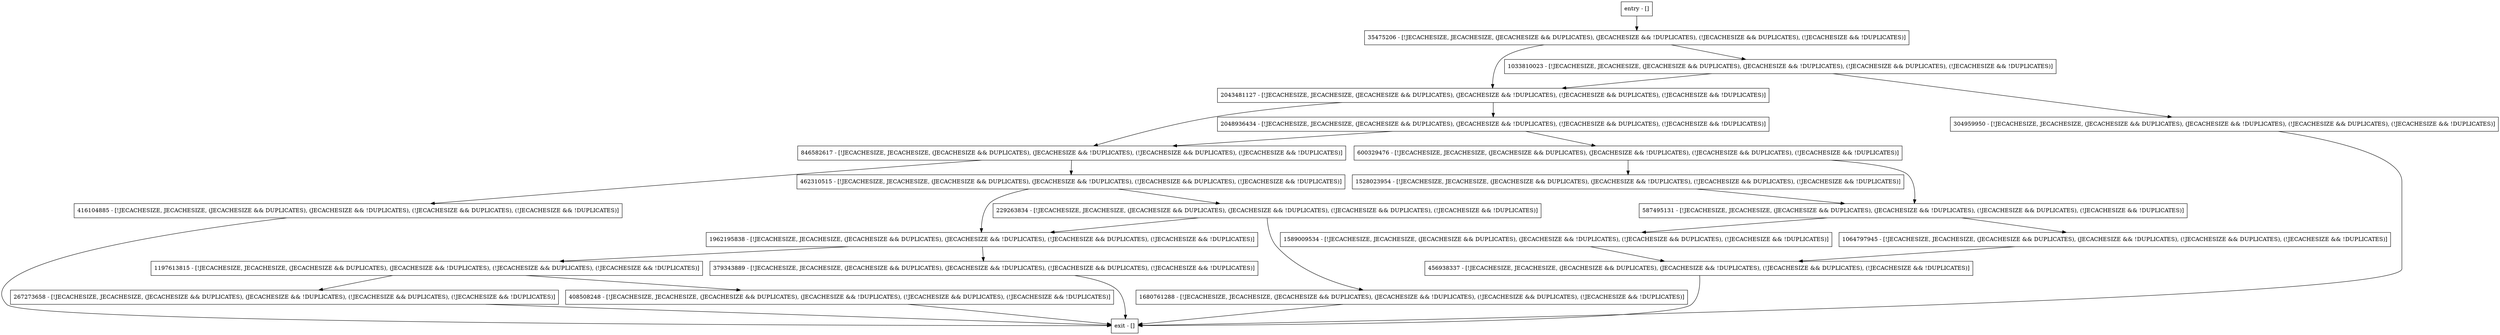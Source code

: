 digraph getWritableLocker {
node [shape=record];
1528023954 [label="1528023954 - [!JECACHESIZE, JECACHESIZE, (JECACHESIZE && DUPLICATES), (JECACHESIZE && !DUPLICATES), (!JECACHESIZE && DUPLICATES), (!JECACHESIZE && !DUPLICATES)]"];
846582617 [label="846582617 - [!JECACHESIZE, JECACHESIZE, (JECACHESIZE && DUPLICATES), (JECACHESIZE && !DUPLICATES), (!JECACHESIZE && DUPLICATES), (!JECACHESIZE && !DUPLICATES)]"];
1589009534 [label="1589009534 - [!JECACHESIZE, JECACHESIZE, (JECACHESIZE && DUPLICATES), (JECACHESIZE && !DUPLICATES), (!JECACHESIZE && DUPLICATES), (!JECACHESIZE && !DUPLICATES)]"];
304959950 [label="304959950 - [!JECACHESIZE, JECACHESIZE, (JECACHESIZE && DUPLICATES), (JECACHESIZE && !DUPLICATES), (!JECACHESIZE && DUPLICATES), (!JECACHESIZE && !DUPLICATES)]"];
2048936434 [label="2048936434 - [!JECACHESIZE, JECACHESIZE, (JECACHESIZE && DUPLICATES), (JECACHESIZE && !DUPLICATES), (!JECACHESIZE && DUPLICATES), (!JECACHESIZE && !DUPLICATES)]"];
587495131 [label="587495131 - [!JECACHESIZE, JECACHESIZE, (JECACHESIZE && DUPLICATES), (JECACHESIZE && !DUPLICATES), (!JECACHESIZE && DUPLICATES), (!JECACHESIZE && !DUPLICATES)]"];
1962195838 [label="1962195838 - [!JECACHESIZE, JECACHESIZE, (JECACHESIZE && DUPLICATES), (JECACHESIZE && !DUPLICATES), (!JECACHESIZE && DUPLICATES), (!JECACHESIZE && !DUPLICATES)]"];
1680761288 [label="1680761288 - [!JECACHESIZE, JECACHESIZE, (JECACHESIZE && DUPLICATES), (JECACHESIZE && !DUPLICATES), (!JECACHESIZE && DUPLICATES), (!JECACHESIZE && !DUPLICATES)]"];
2043481127 [label="2043481127 - [!JECACHESIZE, JECACHESIZE, (JECACHESIZE && DUPLICATES), (JECACHESIZE && !DUPLICATES), (!JECACHESIZE && DUPLICATES), (!JECACHESIZE && !DUPLICATES)]"];
35475206 [label="35475206 - [!JECACHESIZE, JECACHESIZE, (JECACHESIZE && DUPLICATES), (JECACHESIZE && !DUPLICATES), (!JECACHESIZE && DUPLICATES), (!JECACHESIZE && !DUPLICATES)]"];
1033810023 [label="1033810023 - [!JECACHESIZE, JECACHESIZE, (JECACHESIZE && DUPLICATES), (JECACHESIZE && !DUPLICATES), (!JECACHESIZE && DUPLICATES), (!JECACHESIZE && !DUPLICATES)]"];
456938337 [label="456938337 - [!JECACHESIZE, JECACHESIZE, (JECACHESIZE && DUPLICATES), (JECACHESIZE && !DUPLICATES), (!JECACHESIZE && DUPLICATES), (!JECACHESIZE && !DUPLICATES)]"];
entry [label="entry - []"];
exit [label="exit - []"];
416104885 [label="416104885 - [!JECACHESIZE, JECACHESIZE, (JECACHESIZE && DUPLICATES), (JECACHESIZE && !DUPLICATES), (!JECACHESIZE && DUPLICATES), (!JECACHESIZE && !DUPLICATES)]"];
1197613815 [label="1197613815 - [!JECACHESIZE, JECACHESIZE, (JECACHESIZE && DUPLICATES), (JECACHESIZE && !DUPLICATES), (!JECACHESIZE && DUPLICATES), (!JECACHESIZE && !DUPLICATES)]"];
600329476 [label="600329476 - [!JECACHESIZE, JECACHESIZE, (JECACHESIZE && DUPLICATES), (JECACHESIZE && !DUPLICATES), (!JECACHESIZE && DUPLICATES), (!JECACHESIZE && !DUPLICATES)]"];
462310515 [label="462310515 - [!JECACHESIZE, JECACHESIZE, (JECACHESIZE && DUPLICATES), (JECACHESIZE && !DUPLICATES), (!JECACHESIZE && DUPLICATES), (!JECACHESIZE && !DUPLICATES)]"];
267273658 [label="267273658 - [!JECACHESIZE, JECACHESIZE, (JECACHESIZE && DUPLICATES), (JECACHESIZE && !DUPLICATES), (!JECACHESIZE && DUPLICATES), (!JECACHESIZE && !DUPLICATES)]"];
1064797945 [label="1064797945 - [!JECACHESIZE, JECACHESIZE, (JECACHESIZE && DUPLICATES), (JECACHESIZE && !DUPLICATES), (!JECACHESIZE && DUPLICATES), (!JECACHESIZE && !DUPLICATES)]"];
229263834 [label="229263834 - [!JECACHESIZE, JECACHESIZE, (JECACHESIZE && DUPLICATES), (JECACHESIZE && !DUPLICATES), (!JECACHESIZE && DUPLICATES), (!JECACHESIZE && !DUPLICATES)]"];
379343889 [label="379343889 - [!JECACHESIZE, JECACHESIZE, (JECACHESIZE && DUPLICATES), (JECACHESIZE && !DUPLICATES), (!JECACHESIZE && DUPLICATES), (!JECACHESIZE && !DUPLICATES)]"];
408508248 [label="408508248 - [!JECACHESIZE, JECACHESIZE, (JECACHESIZE && DUPLICATES), (JECACHESIZE && !DUPLICATES), (!JECACHESIZE && DUPLICATES), (!JECACHESIZE && !DUPLICATES)]"];
entry;
exit;
1528023954 -> 587495131;
846582617 -> 416104885;
846582617 -> 462310515;
1589009534 -> 456938337;
304959950 -> exit;
2048936434 -> 846582617;
2048936434 -> 600329476;
587495131 -> 1589009534;
587495131 -> 1064797945;
1962195838 -> 1197613815;
1962195838 -> 379343889;
1680761288 -> exit;
2043481127 -> 846582617;
2043481127 -> 2048936434;
35475206 -> 2043481127;
35475206 -> 1033810023;
1033810023 -> 304959950;
1033810023 -> 2043481127;
456938337 -> exit;
entry -> 35475206;
416104885 -> exit;
1197613815 -> 267273658;
1197613815 -> 408508248;
600329476 -> 1528023954;
600329476 -> 587495131;
462310515 -> 1962195838;
462310515 -> 229263834;
267273658 -> exit;
1064797945 -> 456938337;
229263834 -> 1962195838;
229263834 -> 1680761288;
379343889 -> exit;
408508248 -> exit;
}
